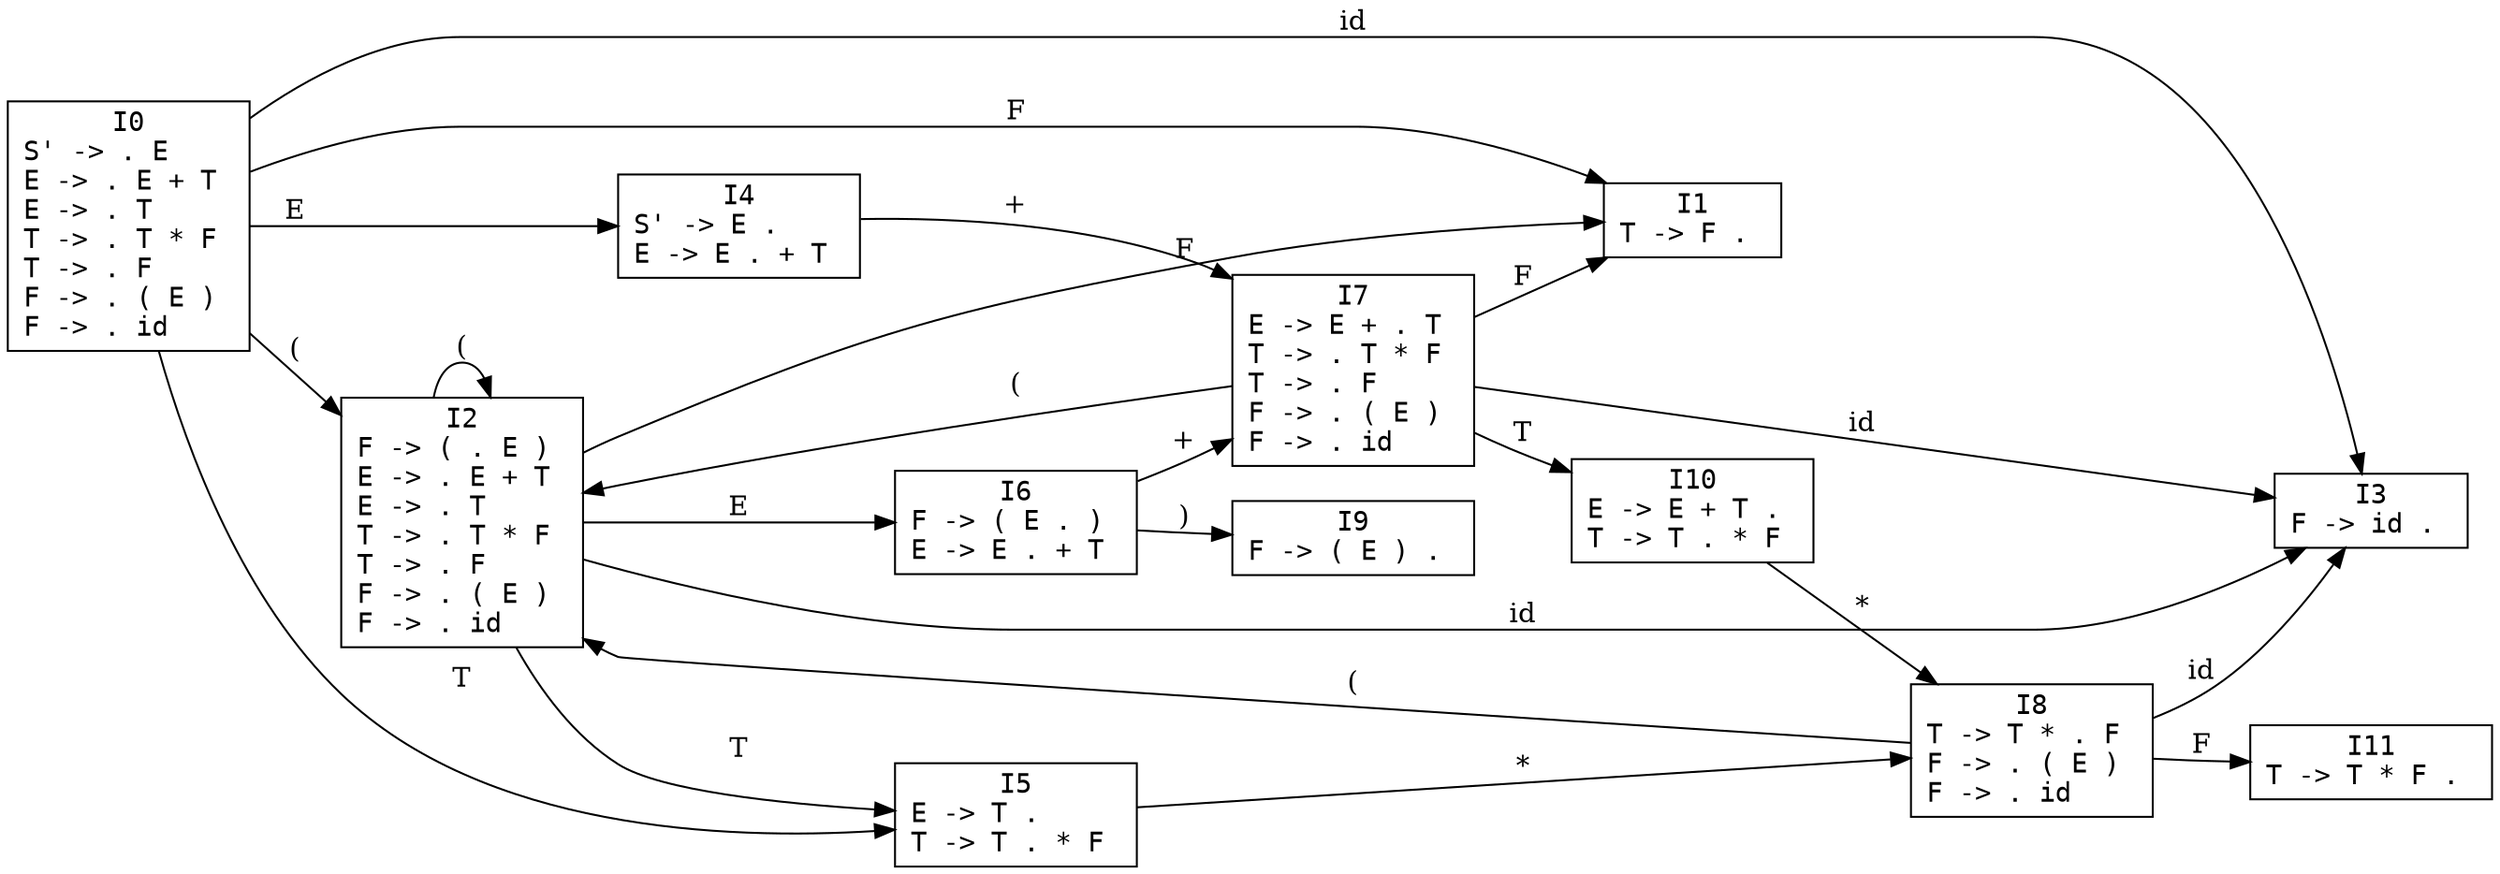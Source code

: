 digraph DFA {
  rankdir=LR;
  node [shape=box, fontname="monospace"];
  I0 [label="I0\nS' -> . E \lE -> . E + T \lE -> . T \lT -> . T * F \lT -> . F \lF -> . ( E ) \lF -> . id \l"];
  I1 [label="I1\nT -> F . \l"];
  I2 [label="I2\nF -> ( . E ) \lE -> . E + T \lE -> . T \lT -> . T * F \lT -> . F \lF -> . ( E ) \lF -> . id \l"];
  I3 [label="I3\nF -> id . \l"];
  I4 [label="I4\nS' -> E . \lE -> E . + T \l"];
  I5 [label="I5\nE -> T . \lT -> T . * F \l"];
  I6 [label="I6\nF -> ( E . ) \lE -> E . + T \l"];
  I7 [label="I7\nE -> E + . T \lT -> . T * F \lT -> . F \lF -> . ( E ) \lF -> . id \l"];
  I8 [label="I8\nT -> T * . F \lF -> . ( E ) \lF -> . id \l"];
  I9 [label="I9\nF -> ( E ) . \l"];
  I10 [label="I10\nE -> E + T . \lT -> T . * F \l"];
  I11 [label="I11\nT -> T * F . \l"];
  I0 -> I1 [label="F"];
  I0 -> I2 [label="("];
  I0 -> I3 [label="id"];
  I0 -> I4 [label="E"];
  I0 -> I5 [label="T"];
  I2 -> I3 [label="id"];
  I2 -> I6 [label="E"];
  I2 -> I5 [label="T"];
  I2 -> I1 [label="F"];
  I2 -> I2 [label="("];
  I4 -> I7 [label="+"];
  I5 -> I8 [label="*"];
  I6 -> I9 [label=")"];
  I6 -> I7 [label="+"];
  I7 -> I3 [label="id"];
  I7 -> I10 [label="T"];
  I7 -> I1 [label="F"];
  I7 -> I2 [label="("];
  I8 -> I11 [label="F"];
  I8 -> I2 [label="("];
  I8 -> I3 [label="id"];
  I10 -> I8 [label="*"];
}

